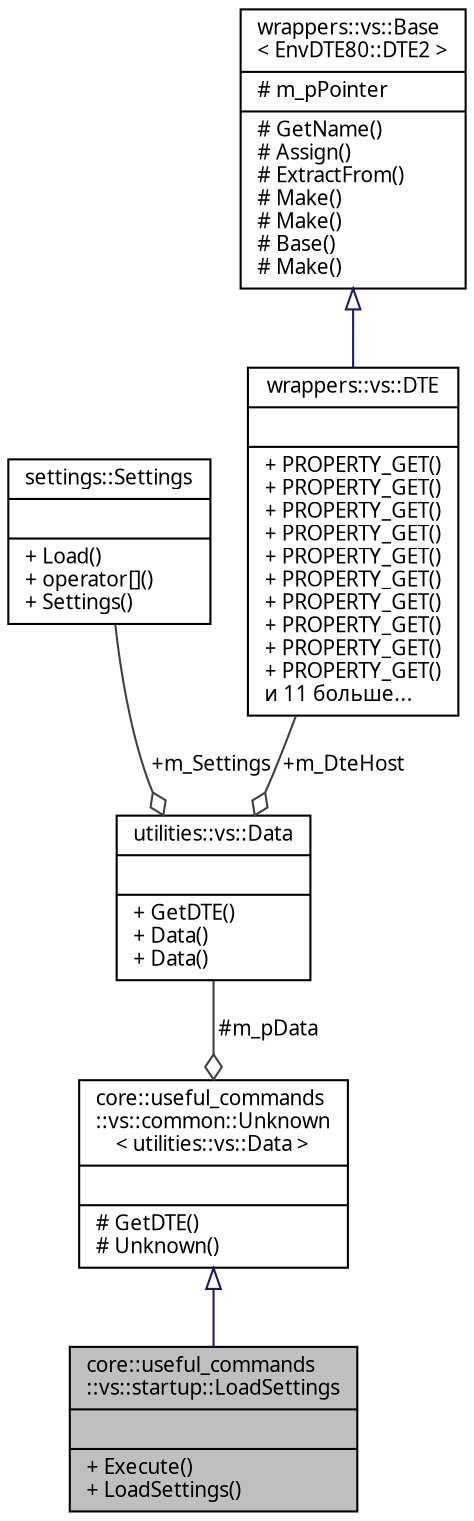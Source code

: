 digraph "core::useful_commands::vs::startup::LoadSettings"
{
 // INTERACTIVE_SVG=YES
  edge [fontname="Verdana",fontsize="10",labelfontname="Verdana",labelfontsize="10"];
  node [fontname="Verdana",fontsize="10",shape=record];
  Node1 [label="{core::useful_commands\l::vs::startup::LoadSettings\n||+ Execute()\l+ LoadSettings()\l}",height=0.2,width=0.4,color="black", fillcolor="grey75", style="filled", fontcolor="black"];
  Node2 -> Node1 [dir="back",color="midnightblue",fontsize="10",style="solid",arrowtail="onormal",fontname="Verdana"];
  Node2 [label="{core::useful_commands\l::vs::common::Unknown\l\< utilities::vs::Data \>\n||# GetDTE()\l# Unknown()\l}",height=0.2,width=0.4,color="black", fillcolor="white", style="filled",URL="$classcore_1_1useful__commands_1_1vs_1_1common_1_1_unknown.html"];
  Node3 -> Node2 [color="grey25",fontsize="10",style="solid",label=" #m_pData" ,arrowhead="odiamond",fontname="Verdana"];
  Node3 [label="{utilities::vs::Data\n||+ GetDTE()\l+ Data()\l+ Data()\l}",height=0.2,width=0.4,color="black", fillcolor="white", style="filled",URL="$classutilities_1_1vs_1_1_data.html",tooltip="Класс входит в Раздел Utilities   Класс, содержащий данные, передаваемые командам надстройки..."];
  Node4 -> Node3 [color="grey25",fontsize="10",style="solid",label=" +m_Settings" ,arrowhead="odiamond",fontname="Verdana"];
  Node4 [label="{settings::Settings\n||+ Load()\l+ operator[]()\l+ Settings()\l}",height=0.2,width=0.4,color="black", fillcolor="white", style="filled",URL="$classsettings_1_1_settings.html",tooltip="Класс входит в Settings   Класс доступа к надстройкам системы. "];
  Node5 -> Node3 [color="grey25",fontsize="10",style="solid",label=" +m_DteHost" ,arrowhead="odiamond",fontname="Verdana"];
  Node5 [label="{wrappers::vs::DTE\n||+ PROPERTY_GET()\l+ PROPERTY_GET()\l+ PROPERTY_GET()\l+ PROPERTY_GET()\l+ PROPERTY_GET()\l+ PROPERTY_GET()\l+ PROPERTY_GET()\l+ PROPERTY_GET()\l+ PROPERTY_GET()\l+ PROPERTY_GET()\lи 11 больше...\l}",height=0.2,width=0.4,color="black", fillcolor="white", style="filled",URL="$classwrappers_1_1vs_1_1_d_t_e.html",tooltip="Класс входит в Проект Ide   Класс-обертка для EnvDTE80::DTE2. "];
  Node6 -> Node5 [dir="back",color="midnightblue",fontsize="10",style="solid",arrowtail="onormal",fontname="Verdana"];
  Node6 [label="{wrappers::vs::Base\l\< EnvDTE80::DTE2 \>\n|# m_pPointer\l|# GetName()\l# Assign()\l# ExtractFrom()\l# Make()\l# Make()\l# Base()\l# Make()\l}",height=0.2,width=0.4,color="black", fillcolor="white", style="filled",URL="$classwrappers_1_1vs_1_1_base.html"];
}
